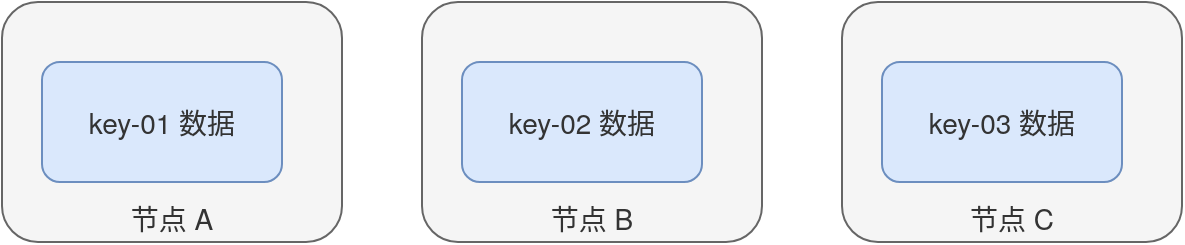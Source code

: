 <mxfile version="16.6.1" type="github">
  <diagram id="zCFxmyOmZ5Bgb-kDErG5" name="Page-1">
    <mxGraphModel dx="946" dy="586" grid="1" gridSize="10" guides="1" tooltips="1" connect="1" arrows="1" fold="1" page="1" pageScale="1" pageWidth="827" pageHeight="1169" math="0" shadow="0">
      <root>
        <mxCell id="0" />
        <mxCell id="1" parent="0" />
        <mxCell id="BR_ztrDemTxYmYdu7IgQ-5" value="&lt;font color=&quot;#333333&quot; face=&quot;helvetica neue, helvetica, arial, sans-serif&quot;&gt;&lt;span style=&quot;font-size: 14px;&quot;&gt;节点 A&lt;/span&gt;&lt;/font&gt;" style="rounded=1;whiteSpace=wrap;html=1;labelBackgroundColor=none;fontSize=16;verticalAlign=bottom;fillColor=#f5f5f5;strokeColor=#666666;fontColor=#333333;" vertex="1" parent="1">
          <mxGeometry x="60" y="250" width="170" height="120" as="geometry" />
        </mxCell>
        <mxCell id="BR_ztrDemTxYmYdu7IgQ-1" value="&lt;span style=&quot;color: rgb(51, 51, 51); font-family: &amp;quot;helvetica neue&amp;quot;, helvetica, arial, sans-serif; font-size: 14px;&quot;&gt;key-01 数据&lt;/span&gt;" style="rounded=1;whiteSpace=wrap;html=1;labelBackgroundColor=none;fontSize=16;fillColor=#dae8fc;strokeColor=#6c8ebf;" vertex="1" parent="1">
          <mxGeometry x="80" y="280" width="120" height="60" as="geometry" />
        </mxCell>
        <mxCell id="BR_ztrDemTxYmYdu7IgQ-6" value="&lt;font color=&quot;#333333&quot; face=&quot;helvetica neue, helvetica, arial, sans-serif&quot;&gt;&lt;span style=&quot;font-size: 14px;&quot;&gt;节点 B&lt;/span&gt;&lt;/font&gt;" style="rounded=1;whiteSpace=wrap;html=1;labelBackgroundColor=none;fontSize=16;fontColor=#333333;verticalAlign=bottom;fillColor=#f5f5f5;strokeColor=#666666;" vertex="1" parent="1">
          <mxGeometry x="270" y="250" width="170" height="120" as="geometry" />
        </mxCell>
        <mxCell id="BR_ztrDemTxYmYdu7IgQ-7" value="&lt;span style=&quot;color: rgb(51, 51, 51); font-family: &amp;quot;helvetica neue&amp;quot;, helvetica, arial, sans-serif; font-size: 14px;&quot;&gt;key-02 数据&lt;/span&gt;" style="rounded=1;whiteSpace=wrap;html=1;labelBackgroundColor=none;fontSize=16;fillColor=#dae8fc;strokeColor=#6c8ebf;" vertex="1" parent="1">
          <mxGeometry x="290" y="280" width="120" height="60" as="geometry" />
        </mxCell>
        <mxCell id="BR_ztrDemTxYmYdu7IgQ-8" value="&lt;font color=&quot;#333333&quot; face=&quot;helvetica neue, helvetica, arial, sans-serif&quot;&gt;&lt;span style=&quot;font-size: 14px;&quot;&gt;节点 C&lt;/span&gt;&lt;/font&gt;" style="rounded=1;whiteSpace=wrap;html=1;labelBackgroundColor=none;fontSize=16;fontColor=#333333;verticalAlign=bottom;fillColor=#f5f5f5;strokeColor=#666666;" vertex="1" parent="1">
          <mxGeometry x="480" y="250" width="170" height="120" as="geometry" />
        </mxCell>
        <mxCell id="BR_ztrDemTxYmYdu7IgQ-9" value="&lt;span style=&quot;color: rgb(51, 51, 51); font-family: &amp;quot;helvetica neue&amp;quot;, helvetica, arial, sans-serif; font-size: 14px;&quot;&gt;key-03 数据&lt;/span&gt;" style="rounded=1;whiteSpace=wrap;html=1;labelBackgroundColor=none;fontSize=16;fillColor=#dae8fc;strokeColor=#6c8ebf;" vertex="1" parent="1">
          <mxGeometry x="500" y="280" width="120" height="60" as="geometry" />
        </mxCell>
      </root>
    </mxGraphModel>
  </diagram>
</mxfile>
